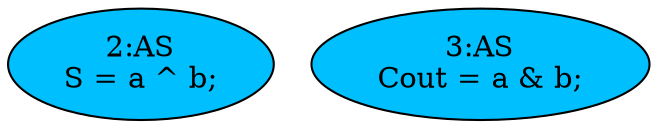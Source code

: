 strict digraph "compose( ,  )" {
	node [label="\N"];
	"2:AS"	 [ast="<pyverilog.vparser.ast.Assign object at 0x7f51a20a8dd0>",
		def_var="['S']",
		fillcolor=deepskyblue,
		label="2:AS
S = a ^ b;",
		statements="[]",
		style=filled,
		typ=Assign,
		use_var="['a', 'b']"];
	"3:AS"	 [ast="<pyverilog.vparser.ast.Assign object at 0x7f51a2064b90>",
		def_var="['Cout']",
		fillcolor=deepskyblue,
		label="3:AS
Cout = a & b;",
		statements="[]",
		style=filled,
		typ=Assign,
		use_var="['a', 'b']"];
}
